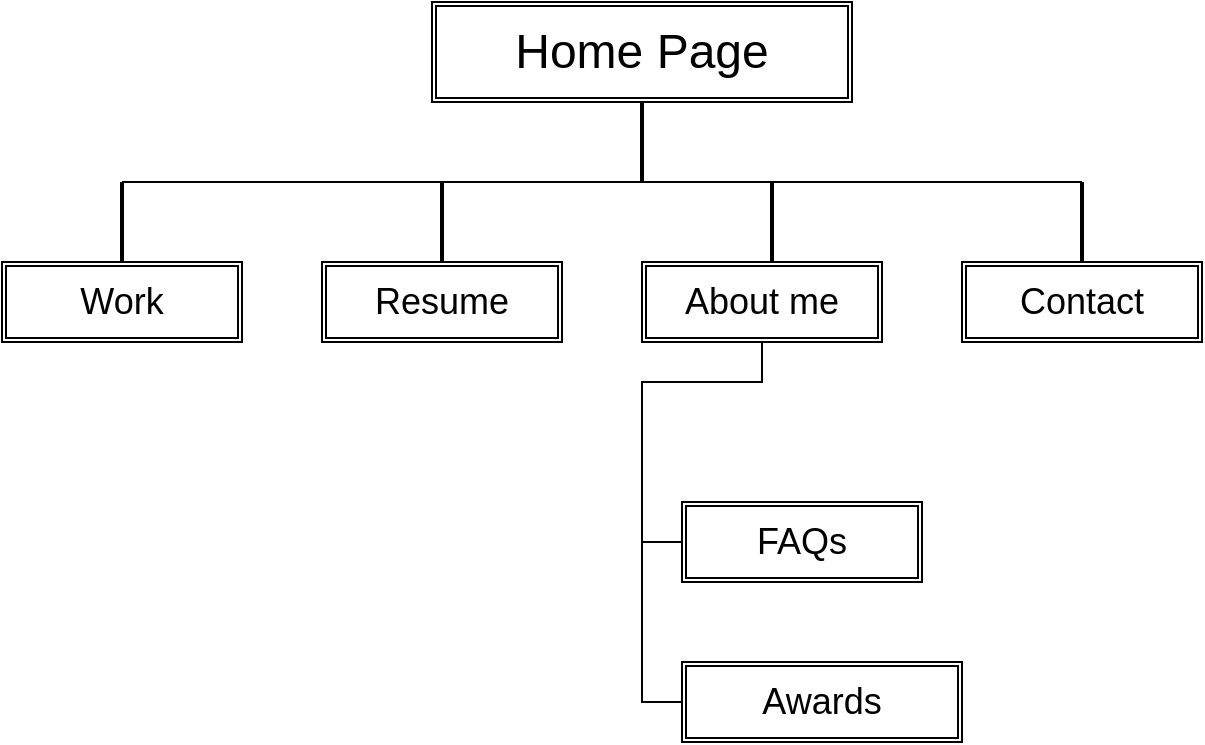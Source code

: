 <mxfile version="14.9.6" type="device" pages="7"><diagram id="D_IRf6nSk25RM9wnHscq" name="Page-7"><mxGraphModel dx="1278" dy="607" grid="1" gridSize="10" guides="1" tooltips="1" connect="1" arrows="1" fold="1" page="1" pageScale="1" pageWidth="850" pageHeight="1100" math="0" shadow="0"><root><mxCell id="k882-asYKaRg7euSJrmU-0"/><mxCell id="k882-asYKaRg7euSJrmU-1" parent="k882-asYKaRg7euSJrmU-0"/><mxCell id="k882-asYKaRg7euSJrmU-2" value="" style="endArrow=none;html=1;rounded=0;fontSize=18;entryX=0;entryY=0.5;entryDx=0;entryDy=0;entryPerimeter=0;" edge="1" parent="k882-asYKaRg7euSJrmU-1" target="k882-asYKaRg7euSJrmU-9"><mxGeometry width="50" height="50" relative="1" as="geometry"><mxPoint x="180" y="340" as="sourcePoint"/><mxPoint x="820" y="340" as="targetPoint"/><Array as="points"><mxPoint x="520" y="340"/></Array></mxGeometry></mxCell><mxCell id="k882-asYKaRg7euSJrmU-3" value="Work" style="shape=ext;double=1;rounded=0;whiteSpace=wrap;html=1;fontSize=18;align=center;" vertex="1" parent="k882-asYKaRg7euSJrmU-1"><mxGeometry x="120" y="380" width="120" height="40" as="geometry"/></mxCell><mxCell id="k882-asYKaRg7euSJrmU-4" value="Resume" style="shape=ext;double=1;rounded=0;whiteSpace=wrap;html=1;fontSize=18;align=center;" vertex="1" parent="k882-asYKaRg7euSJrmU-1"><mxGeometry x="280" y="380" width="120" height="40" as="geometry"/></mxCell><mxCell id="k882-asYKaRg7euSJrmU-5" value="About me" style="shape=ext;double=1;rounded=0;whiteSpace=wrap;html=1;fontSize=18;align=center;" vertex="1" parent="k882-asYKaRg7euSJrmU-1"><mxGeometry x="440" y="380" width="120" height="40" as="geometry"/></mxCell><mxCell id="k882-asYKaRg7euSJrmU-6" value="Contact " style="shape=ext;double=1;rounded=0;whiteSpace=wrap;html=1;fontSize=18;align=center;" vertex="1" parent="k882-asYKaRg7euSJrmU-1"><mxGeometry x="600" y="380" width="120" height="40" as="geometry"/></mxCell><mxCell id="k882-asYKaRg7euSJrmU-7" value="" style="line;strokeWidth=2;direction=south;html=1;fontSize=18;align=center;" vertex="1" parent="k882-asYKaRg7euSJrmU-1"><mxGeometry x="335" y="340" width="10" height="40" as="geometry"/></mxCell><mxCell id="k882-asYKaRg7euSJrmU-8" value="" style="line;strokeWidth=2;direction=south;html=1;fontSize=18;align=center;" vertex="1" parent="k882-asYKaRg7euSJrmU-1"><mxGeometry x="500" y="340" width="10" height="40" as="geometry"/></mxCell><mxCell id="k882-asYKaRg7euSJrmU-9" value="" style="line;strokeWidth=2;direction=south;html=1;fontSize=18;align=center;" vertex="1" parent="k882-asYKaRg7euSJrmU-1"><mxGeometry x="655" y="340" width="10" height="40" as="geometry"/></mxCell><mxCell id="k882-asYKaRg7euSJrmU-10" value="" style="line;strokeWidth=2;direction=south;html=1;fontSize=18;align=center;" vertex="1" parent="k882-asYKaRg7euSJrmU-1"><mxGeometry x="175" y="340" width="10" height="40" as="geometry"/></mxCell><mxCell id="k882-asYKaRg7euSJrmU-11" value="" style="line;strokeWidth=2;direction=south;html=1;fontSize=18;align=center;" vertex="1" parent="k882-asYKaRg7euSJrmU-1"><mxGeometry x="435" y="300" width="10" height="40" as="geometry"/></mxCell><mxCell id="k882-asYKaRg7euSJrmU-12" value="&lt;font style=&quot;font-size: 24px&quot;&gt;Home Page&lt;/font&gt;" style="shape=ext;double=1;rounded=0;whiteSpace=wrap;html=1;fontSize=18;align=center;" vertex="1" parent="k882-asYKaRg7euSJrmU-1"><mxGeometry x="335" y="250" width="210" height="50" as="geometry"/></mxCell><mxCell id="k882-asYKaRg7euSJrmU-13" value="Awards" style="shape=ext;double=1;rounded=0;whiteSpace=wrap;html=1;fontSize=18;align=center;" vertex="1" parent="k882-asYKaRg7euSJrmU-1"><mxGeometry x="460" y="580" width="140" height="40" as="geometry"/></mxCell><mxCell id="k882-asYKaRg7euSJrmU-14" value="" style="endArrow=none;html=1;rounded=0;fontSize=14;entryX=0.5;entryY=1;entryDx=0;entryDy=0;exitX=0;exitY=0.5;exitDx=0;exitDy=0;" edge="1" parent="k882-asYKaRg7euSJrmU-1" source="k882-asYKaRg7euSJrmU-13" target="k882-asYKaRg7euSJrmU-5"><mxGeometry width="50" height="50" relative="1" as="geometry"><mxPoint x="450" y="520" as="sourcePoint"/><mxPoint x="550" y="500" as="targetPoint"/><Array as="points"><mxPoint x="440" y="600"/><mxPoint x="440" y="460"/><mxPoint x="440" y="440"/><mxPoint x="500" y="440"/></Array></mxGeometry></mxCell><mxCell id="k882-asYKaRg7euSJrmU-15" value="FAQs" style="shape=ext;double=1;rounded=0;whiteSpace=wrap;html=1;fontSize=18;align=center;" vertex="1" parent="k882-asYKaRg7euSJrmU-1"><mxGeometry x="460" y="500" width="120" height="40" as="geometry"/></mxCell><mxCell id="k882-asYKaRg7euSJrmU-16" value="" style="endArrow=none;html=1;rounded=0;fontSize=14;" edge="1" parent="k882-asYKaRg7euSJrmU-1"><mxGeometry width="50" height="50" relative="1" as="geometry"><mxPoint x="440" y="520" as="sourcePoint"/><mxPoint x="460" y="520" as="targetPoint"/></mxGeometry></mxCell></root></mxGraphModel></diagram><diagram id="RFg3x_F0LfuCl_gm1eoD" name="Page-1"><mxGraphModel dx="2354" dy="1814" grid="1" gridSize="10" guides="1" tooltips="1" connect="1" arrows="1" fold="1" page="1" pageScale="1" pageWidth="850" pageHeight="1100" math="0" shadow="0"><root><mxCell id="0"/><mxCell id="1" parent="0"/><mxCell id="V1hSJvOIC1w7f5Bh4M0r-1" value="" style="strokeWidth=1;shadow=0;dashed=0;align=center;html=1;shape=mxgraph.mockup.containers.browserWindow;rSize=0;strokeColor=#666666;strokeColor2=#008cff;strokeColor3=#c4c4c4;mainText=,;recursiveResize=0;" vertex="1" parent="1"><mxGeometry x="-70" y="-120" width="980" height="610" as="geometry"/></mxCell><mxCell id="V1hSJvOIC1w7f5Bh4M0r-2" value="Home" style="strokeWidth=1;shadow=0;dashed=0;align=center;html=1;shape=mxgraph.mockup.containers.anchor;fontSize=17;fontColor=#666666;align=left;" vertex="1" parent="V1hSJvOIC1w7f5Bh4M0r-1"><mxGeometry x="60" y="12" width="110" height="26" as="geometry"/></mxCell><mxCell id="V1hSJvOIC1w7f5Bh4M0r-3" value="https://www.destifo.com" style="strokeWidth=1;shadow=0;dashed=0;align=center;html=1;shape=mxgraph.mockup.containers.anchor;rSize=0;fontSize=17;fontColor=#666666;align=left;" vertex="1" parent="V1hSJvOIC1w7f5Bh4M0r-1"><mxGeometry x="130" y="60" width="250" height="26" as="geometry"/></mxCell><mxCell id="V1hSJvOIC1w7f5Bh4M0r-10" value="" style="verticalLabelPosition=bottom;shadow=0;dashed=0;align=center;html=1;verticalAlign=top;strokeWidth=1;shape=mxgraph.mockup.graphics.simpleIcon;strokeColor=#999999;" vertex="1" parent="V1hSJvOIC1w7f5Bh4M0r-1"><mxGeometry x="520" y="230" width="330" height="210" as="geometry"/></mxCell><mxCell id="V1hSJvOIC1w7f5Bh4M0r-12" value="Home" style="shape=rectangle;strokeColor=none;fillColor=none;linkText=;fontSize=17;fontColor=#0000ff;fontStyle=4;html=1;align=center;" vertex="1" parent="V1hSJvOIC1w7f5Bh4M0r-1"><mxGeometry x="450" y="130" width="150" height="30" as="geometry"/></mxCell><mxCell id="V1hSJvOIC1w7f5Bh4M0r-18" value="Contacts" style="shape=rectangle;strokeColor=none;fillColor=none;linkText=;fontSize=17;fontColor=#0000ff;fontStyle=4;html=1;align=center;" vertex="1" parent="V1hSJvOIC1w7f5Bh4M0r-1"><mxGeometry x="-30" y="530" width="150" height="30" as="geometry"/></mxCell><mxCell id="V1hSJvOIC1w7f5Bh4M0r-21" value="About" style="shape=rectangle;strokeColor=none;fillColor=none;linkText=;fontSize=17;fontColor=#0000ff;fontStyle=4;html=1;align=center;" vertex="1" parent="V1hSJvOIC1w7f5Bh4M0r-1"><mxGeometry x="-40" y="570" width="150" height="30" as="geometry"/></mxCell><mxCell id="V1hSJvOIC1w7f5Bh4M0r-22" value="&lt;font style=&quot;font-size: 14px&quot;&gt;Lorem ipsum dolor sit amet, consectetur adipisicing elit, sed do eiusmod tempor incididunt ut labore et dolore m&lt;br&gt;&lt;br&gt;Ut enim ad minim veniam, quis nostrud exercitation ullamco laboris nisi ut aliquip ex ea commodo consequat. Duis aute irure dolor in reprehenderit in voluptate velit esse cillum dolore eu&amp;nbsp;&lt;/font&gt;" style="text;spacingTop=-5;whiteSpace=wrap;html=1;align=left;fontSize=12;fontFamily=Helvetica;fillColor=none;strokeColor=none;" vertex="1" parent="V1hSJvOIC1w7f5Bh4M0r-1"><mxGeometry x="50" y="300" width="360" height="140" as="geometry"/></mxCell><mxCell id="V1hSJvOIC1w7f5Bh4M0r-13" value="Resume" style="shape=rectangle;strokeColor=none;fillColor=none;linkText=;fontSize=17;fontColor=#0000ff;fontStyle=4;html=1;align=center;" vertex="1" parent="V1hSJvOIC1w7f5Bh4M0r-1"><mxGeometry x="530" y="130" width="150" height="30" as="geometry"/></mxCell><mxCell id="V1hSJvOIC1w7f5Bh4M0r-29" value="" style="verticalLabelPosition=bottom;shadow=0;dashed=0;align=center;html=1;verticalAlign=top;strokeWidth=1;shape=mxgraph.mockup.graphics.simpleIcon;strokeColor=#999999;fillColor=#ffffff;" vertex="1" parent="V1hSJvOIC1w7f5Bh4M0r-1"><mxGeometry x="300" y="540" width="50" height="50" as="geometry"/></mxCell><mxCell id="V1hSJvOIC1w7f5Bh4M0r-32" value="" style="verticalLabelPosition=bottom;shadow=0;dashed=0;align=center;html=1;verticalAlign=top;strokeWidth=1;shape=mxgraph.mockup.graphics.simpleIcon;strokeColor=#999999;" vertex="1" parent="V1hSJvOIC1w7f5Bh4M0r-1"><mxGeometry x="590" y="540" width="50" height="50" as="geometry"/></mxCell><mxCell id="V1hSJvOIC1w7f5Bh4M0r-31" value="" style="verticalLabelPosition=bottom;shadow=0;dashed=0;align=center;html=1;verticalAlign=top;strokeWidth=1;shape=mxgraph.mockup.graphics.simpleIcon;strokeColor=#999999;fillColor=#ffffff;" vertex="1" parent="V1hSJvOIC1w7f5Bh4M0r-1"><mxGeometry x="750" y="540" width="50" height="50" as="geometry"/></mxCell><mxCell id="V1hSJvOIC1w7f5Bh4M0r-33" value="&lt;font&gt;&lt;font style=&quot;font-size: 48px&quot;&gt;&amp;nbsp;Greeting here&lt;/font&gt;&lt;br&gt;&lt;br&gt;&lt;/font&gt;" style="text;spacingTop=-5;whiteSpace=wrap;html=1;align=left;fontSize=12;fontFamily=Helvetica;fillColor=none;strokeColor=none;" vertex="1" parent="V1hSJvOIC1w7f5Bh4M0r-1"><mxGeometry x="50" y="220" width="360" height="60" as="geometry"/></mxCell><mxCell id="V1hSJvOIC1w7f5Bh4M0r-9" value="" style="verticalLabelPosition=bottom;shadow=0;dashed=0;align=center;html=1;verticalAlign=top;strokeWidth=1;shape=mxgraph.mockup.markup.line;strokeColor=#999999;" vertex="1" parent="1"><mxGeometry x="-70" y="400" width="980" height="20" as="geometry"/></mxCell><mxCell id="V1hSJvOIC1w7f5Bh4M0r-14" value="Work" style="shape=rectangle;strokeColor=none;fillColor=none;linkText=;fontSize=17;fontColor=#0000ff;fontStyle=4;html=1;align=center;" vertex="1" parent="1"><mxGeometry x="540" y="10" width="150" height="30" as="geometry"/></mxCell><mxCell id="V1hSJvOIC1w7f5Bh4M0r-15" value="Contacts" style="shape=rectangle;strokeColor=none;fillColor=none;linkText=;fontSize=17;fontColor=#0000ff;fontStyle=4;html=1;align=center;" vertex="1" parent="1"><mxGeometry x="620" y="10" width="150" height="30" as="geometry"/></mxCell><mxCell id="V1hSJvOIC1w7f5Bh4M0r-16" value="About" style="shape=rectangle;strokeColor=none;fillColor=none;linkText=;fontSize=17;fontColor=#0000ff;fontStyle=4;html=1;align=center;" vertex="1" parent="1"><mxGeometry x="700" y="10" width="150" height="30" as="geometry"/></mxCell><mxCell id="V1hSJvOIC1w7f5Bh4M0r-17" value="" style="verticalLabelPosition=bottom;shadow=0;dashed=0;align=center;html=1;verticalAlign=top;strokeWidth=1;shape=mxgraph.mockup.graphics.simpleIcon;strokeColor=#999999;" vertex="1" parent="1"><mxGeometry x="-60" y="10" width="50" height="50" as="geometry"/></mxCell><mxCell id="V1hSJvOIC1w7f5Bh4M0r-30" value="" style="verticalLabelPosition=bottom;shadow=0;dashed=0;align=center;html=1;verticalAlign=top;strokeWidth=1;shape=mxgraph.mockup.graphics.simpleIcon;strokeColor=#999999;fillColor=#ffffff;" vertex="1" parent="1"><mxGeometry x="375" y="420" width="50" height="50" as="geometry"/></mxCell><mxCell id="V1hSJvOIC1w7f5Bh4M0r-34" value="" style="verticalLabelPosition=bottom;shadow=0;dashed=0;align=center;html=1;verticalAlign=top;strokeWidth=1;shape=mxgraph.mockup.graphics.simpleIcon;strokeColor=#999999;rotation=40;" vertex="1" parent="1"><mxGeometry x="294.91" y="59.05" width="95" height="80" as="geometry"/></mxCell></root></mxGraphModel></diagram><diagram id="9qVzqtdQyXUJaupGO63q" name="Page-2"><mxGraphModel dx="2354" dy="1814" grid="1" gridSize="10" guides="1" tooltips="1" connect="1" arrows="1" fold="1" page="1" pageScale="1" pageWidth="850" pageHeight="1100" math="0" shadow="0"><root><mxCell id="rmd45tnltS5LaLQWMLiH-0"/><mxCell id="rmd45tnltS5LaLQWMLiH-1" parent="rmd45tnltS5LaLQWMLiH-0"/><mxCell id="KOo3ZTTVpUZK4gH04cjB-0" value="" style="strokeWidth=1;shadow=0;dashed=0;align=center;html=1;shape=mxgraph.mockup.containers.browserWindow;rSize=0;strokeColor=#666666;strokeColor2=#008cff;strokeColor3=#c4c4c4;mainText=,;recursiveResize=0;" vertex="1" parent="rmd45tnltS5LaLQWMLiH-1"><mxGeometry x="-70" y="-120" width="980" height="610" as="geometry"/></mxCell><mxCell id="KOo3ZTTVpUZK4gH04cjB-1" value="About me" style="strokeWidth=1;shadow=0;dashed=0;align=center;html=1;shape=mxgraph.mockup.containers.anchor;fontSize=17;fontColor=#666666;align=left;" vertex="1" parent="KOo3ZTTVpUZK4gH04cjB-0"><mxGeometry x="60" y="12" width="110" height="26" as="geometry"/></mxCell><mxCell id="KOo3ZTTVpUZK4gH04cjB-2" value="https://www.destifo.com/about/About_me.html" style="strokeWidth=1;shadow=0;dashed=0;align=center;html=1;shape=mxgraph.mockup.containers.anchor;rSize=0;fontSize=17;fontColor=#666666;align=left;" vertex="1" parent="KOo3ZTTVpUZK4gH04cjB-0"><mxGeometry x="130" y="60" width="250" height="26" as="geometry"/></mxCell><mxCell id="KOo3ZTTVpUZK4gH04cjB-3" value="" style="verticalLabelPosition=bottom;shadow=0;dashed=0;align=center;html=1;verticalAlign=top;strokeWidth=1;shape=mxgraph.mockup.graphics.simpleIcon;strokeColor=#999999;" vertex="1" parent="KOo3ZTTVpUZK4gH04cjB-0"><mxGeometry x="570" y="190" width="340" height="240" as="geometry"/></mxCell><mxCell id="KOo3ZTTVpUZK4gH04cjB-4" value="Home" style="shape=rectangle;strokeColor=none;fillColor=none;linkText=;fontSize=17;fontColor=#0000ff;fontStyle=4;html=1;align=center;" vertex="1" parent="KOo3ZTTVpUZK4gH04cjB-0"><mxGeometry x="450" y="130" width="150" height="30" as="geometry"/></mxCell><mxCell id="KOo3ZTTVpUZK4gH04cjB-5" value="Contacts" style="shape=rectangle;strokeColor=none;fillColor=none;linkText=;fontSize=17;fontColor=#0000ff;fontStyle=4;html=1;align=center;" vertex="1" parent="KOo3ZTTVpUZK4gH04cjB-0"><mxGeometry x="-30" y="530" width="150" height="30" as="geometry"/></mxCell><mxCell id="KOo3ZTTVpUZK4gH04cjB-6" value="About" style="shape=rectangle;strokeColor=none;fillColor=none;linkText=;fontSize=17;fontColor=#0000ff;fontStyle=4;html=1;align=center;" vertex="1" parent="KOo3ZTTVpUZK4gH04cjB-0"><mxGeometry x="-40" y="570" width="150" height="30" as="geometry"/></mxCell><mxCell id="KOo3ZTTVpUZK4gH04cjB-7" value="&lt;font style=&quot;font-size: 14px&quot;&gt;Lorem ipsum dolor sit amet, consectetur adipisicing elit, sed do eiusmod tempor incididunt ut labore et dolore m&lt;br&gt;&lt;br&gt;Ut enim ad minim veniam, quis nostrud exercitation ullamco laboris nisi ut aliquip ex ea commodo consequat. Duis aute irure dolor in reprehenderit in voluptate velit esse cillum dolore eu&amp;nbsp;&lt;/font&gt;" style="text;spacingTop=-5;whiteSpace=wrap;html=1;align=left;fontSize=12;fontFamily=Helvetica;fillColor=none;strokeColor=none;" vertex="1" parent="KOo3ZTTVpUZK4gH04cjB-0"><mxGeometry x="90" y="360" width="490" height="100" as="geometry"/></mxCell><mxCell id="KOo3ZTTVpUZK4gH04cjB-8" value="Resume" style="shape=rectangle;strokeColor=none;fillColor=none;linkText=;fontSize=17;fontColor=#0000ff;fontStyle=4;html=1;align=center;" vertex="1" parent="KOo3ZTTVpUZK4gH04cjB-0"><mxGeometry x="530" y="130" width="150" height="30" as="geometry"/></mxCell><mxCell id="KOo3ZTTVpUZK4gH04cjB-9" value="" style="verticalLabelPosition=bottom;shadow=0;dashed=0;align=center;html=1;verticalAlign=top;strokeWidth=1;shape=mxgraph.mockup.graphics.simpleIcon;strokeColor=#999999;fillColor=#ffffff;" vertex="1" parent="KOo3ZTTVpUZK4gH04cjB-0"><mxGeometry x="300" y="540" width="50" height="50" as="geometry"/></mxCell><mxCell id="KOo3ZTTVpUZK4gH04cjB-10" value="" style="verticalLabelPosition=bottom;shadow=0;dashed=0;align=center;html=1;verticalAlign=top;strokeWidth=1;shape=mxgraph.mockup.graphics.simpleIcon;strokeColor=#999999;" vertex="1" parent="KOo3ZTTVpUZK4gH04cjB-0"><mxGeometry x="590" y="540" width="50" height="50" as="geometry"/></mxCell><mxCell id="KOo3ZTTVpUZK4gH04cjB-11" value="" style="verticalLabelPosition=bottom;shadow=0;dashed=0;align=center;html=1;verticalAlign=top;strokeWidth=1;shape=mxgraph.mockup.graphics.simpleIcon;strokeColor=#999999;fillColor=#ffffff;" vertex="1" parent="KOo3ZTTVpUZK4gH04cjB-0"><mxGeometry x="750" y="540" width="50" height="50" as="geometry"/></mxCell><mxCell id="KOo3ZTTVpUZK4gH04cjB-20" value="" style="verticalLabelPosition=bottom;shadow=0;dashed=0;align=center;html=1;verticalAlign=top;strokeWidth=1;shape=mxgraph.mockup.graphics.simpleIcon;strokeColor=#999999;" vertex="1" parent="KOo3ZTTVpUZK4gH04cjB-0"><mxGeometry x="90" y="170" width="300" height="170" as="geometry"/></mxCell><mxCell id="KOo3ZTTVpUZK4gH04cjB-21" value="&lt;font style=&quot;font-size: 14px&quot;&gt;Lorem ipsum dolor sit amet, consectetur adipisicing elit, sed do eiusmod tempor incididunt ut labore et dolore m&lt;br&gt;Ut enim ad minim veniam, quis nostrud exercitation ullamco laboris nisi ut aliquip ex ea commodo consequat. Duis aute irure dolor in reprehenderit in voluptate velit esse cillum dolore eu&amp;nbsp;&lt;/font&gt;" style="text;spacingTop=-5;whiteSpace=wrap;html=1;align=left;fontSize=12;fontFamily=Helvetica;fillColor=none;strokeColor=none;" vertex="1" parent="KOo3ZTTVpUZK4gH04cjB-0"><mxGeometry x="90" y="470" width="870" height="100" as="geometry"/></mxCell><mxCell id="qvlxAy_Frr6TwzopV5nD-0" value="" style="verticalLabelPosition=bottom;shadow=0;dashed=0;align=center;html=1;verticalAlign=top;strokeWidth=1;shape=mxgraph.mockup.graphics.simpleIcon;strokeColor=#999999;" vertex="1" parent="KOo3ZTTVpUZK4gH04cjB-0"><mxGeometry x="10" y="120" width="50" height="50" as="geometry"/></mxCell><mxCell id="ajaTbZg1SmvIvaGNyhQV-0" value="Visit" style="strokeWidth=1;shadow=0;dashed=0;align=center;html=1;shape=mxgraph.mockup.buttons.button;strokeColor=#666666;fontColor=#ffffff;mainText=;buttonStyle=round;fontSize=17;fontStyle=1;fillColor=#008cff;whiteSpace=wrap;" vertex="1" parent="KOo3ZTTVpUZK4gH04cjB-0"><mxGeometry x="610" y="360" width="80" height="20" as="geometry"/></mxCell><mxCell id="YcxRwOfCWmulbHz4faIa-0" value="&lt;span style=&quot;font-size: 14px&quot;&gt;Lorem ipsum dolor sit amet, consectetur adipisicing elit, sed&amp;nbsp;&lt;/span&gt;" style="text;spacingTop=-5;whiteSpace=wrap;html=1;align=left;fontSize=12;fontFamily=Helvetica;fillColor=none;strokeColor=none;" vertex="1" parent="KOo3ZTTVpUZK4gH04cjB-0"><mxGeometry x="590" y="310" width="180" height="40" as="geometry"/></mxCell><mxCell id="KOo3ZTTVpUZK4gH04cjB-13" value="" style="verticalLabelPosition=bottom;shadow=0;dashed=0;align=center;html=1;verticalAlign=top;strokeWidth=1;shape=mxgraph.mockup.markup.line;strokeColor=#999999;" vertex="1" parent="rmd45tnltS5LaLQWMLiH-1"><mxGeometry x="-70" y="400" width="980" height="20" as="geometry"/></mxCell><mxCell id="KOo3ZTTVpUZK4gH04cjB-14" value="Work" style="shape=rectangle;strokeColor=none;fillColor=none;linkText=;fontSize=17;fontColor=#0000ff;fontStyle=4;html=1;align=center;" vertex="1" parent="rmd45tnltS5LaLQWMLiH-1"><mxGeometry x="540" y="10" width="150" height="30" as="geometry"/></mxCell><mxCell id="KOo3ZTTVpUZK4gH04cjB-15" value="Contacts" style="shape=rectangle;strokeColor=none;fillColor=none;linkText=;fontSize=17;fontColor=#0000ff;fontStyle=4;html=1;align=center;" vertex="1" parent="rmd45tnltS5LaLQWMLiH-1"><mxGeometry x="620" y="10" width="150" height="30" as="geometry"/></mxCell><mxCell id="KOo3ZTTVpUZK4gH04cjB-16" value="About" style="shape=rectangle;strokeColor=none;fillColor=none;linkText=;fontSize=17;fontColor=#0000ff;fontStyle=4;html=1;align=center;" vertex="1" parent="rmd45tnltS5LaLQWMLiH-1"><mxGeometry x="700" y="10" width="150" height="30" as="geometry"/></mxCell><mxCell id="KOo3ZTTVpUZK4gH04cjB-18" value="" style="verticalLabelPosition=bottom;shadow=0;dashed=0;align=center;html=1;verticalAlign=top;strokeWidth=1;shape=mxgraph.mockup.graphics.simpleIcon;strokeColor=#999999;fillColor=#ffffff;" vertex="1" parent="rmd45tnltS5LaLQWMLiH-1"><mxGeometry x="375" y="420" width="50" height="50" as="geometry"/></mxCell><mxCell id="KOo3ZTTVpUZK4gH04cjB-22" value="" style="verticalLabelPosition=bottom;shadow=0;dashed=0;align=center;html=1;verticalAlign=top;strokeWidth=1;shape=mxgraph.mockup.navigation.pageControl;fillColor=#999999;strokeColor=#ddeeff;" vertex="1" parent="rmd45tnltS5LaLQWMLiH-1"><mxGeometry x="620" y="270" width="100" height="30" as="geometry"/></mxCell></root></mxGraphModel></diagram><diagram id="AJGIEYdtR_E6GYjoXTzR" name="Page-3"><mxGraphModel dx="2128" dy="1707" grid="1" gridSize="10" guides="1" tooltips="1" connect="1" arrows="1" fold="1" page="1" pageScale="1" pageWidth="850" pageHeight="1100" math="0" shadow="0"><root><mxCell id="YOn2uqJmEXRXF8Po3LDZ-0"/><mxCell id="YOn2uqJmEXRXF8Po3LDZ-1" parent="YOn2uqJmEXRXF8Po3LDZ-0"/><mxCell id="zxcrH0XyF0qt2lwehP7J-0" value="" style="strokeWidth=1;shadow=0;dashed=0;align=center;html=1;shape=mxgraph.mockup.containers.browserWindow;rSize=0;strokeColor=#666666;strokeColor2=#008cff;strokeColor3=#c4c4c4;mainText=,;recursiveResize=0;" vertex="1" parent="YOn2uqJmEXRXF8Po3LDZ-1"><mxGeometry x="-70" y="-120" width="980" height="610" as="geometry"/></mxCell><mxCell id="zxcrH0XyF0qt2lwehP7J-1" value="Awards" style="strokeWidth=1;shadow=0;dashed=0;align=center;html=1;shape=mxgraph.mockup.containers.anchor;fontSize=17;fontColor=#666666;align=left;" vertex="1" parent="zxcrH0XyF0qt2lwehP7J-0"><mxGeometry x="60" y="12" width="110" height="26" as="geometry"/></mxCell><mxCell id="zxcrH0XyF0qt2lwehP7J-2" value="https://www.destifo.com/Awards.html" style="strokeWidth=1;shadow=0;dashed=0;align=center;html=1;shape=mxgraph.mockup.containers.anchor;rSize=0;fontSize=17;fontColor=#666666;align=left;" vertex="1" parent="zxcrH0XyF0qt2lwehP7J-0"><mxGeometry x="130" y="60" width="250" height="26" as="geometry"/></mxCell><mxCell id="zxcrH0XyF0qt2lwehP7J-4" value="Home" style="shape=rectangle;strokeColor=none;fillColor=none;linkText=;fontSize=17;fontColor=#0000ff;fontStyle=4;html=1;align=center;" vertex="1" parent="zxcrH0XyF0qt2lwehP7J-0"><mxGeometry x="450" y="130" width="150" height="30" as="geometry"/></mxCell><mxCell id="zxcrH0XyF0qt2lwehP7J-5" value="Contacts" style="shape=rectangle;strokeColor=none;fillColor=none;linkText=;fontSize=17;fontColor=#0000ff;fontStyle=4;html=1;align=center;" vertex="1" parent="zxcrH0XyF0qt2lwehP7J-0"><mxGeometry x="-30" y="530" width="150" height="30" as="geometry"/></mxCell><mxCell id="zxcrH0XyF0qt2lwehP7J-6" value="About" style="shape=rectangle;strokeColor=none;fillColor=none;linkText=;fontSize=17;fontColor=#0000ff;fontStyle=4;html=1;align=center;" vertex="1" parent="zxcrH0XyF0qt2lwehP7J-0"><mxGeometry x="-40" y="570" width="150" height="30" as="geometry"/></mxCell><mxCell id="zxcrH0XyF0qt2lwehP7J-8" value="Resume" style="shape=rectangle;strokeColor=none;fillColor=none;linkText=;fontSize=17;fontColor=#0000ff;fontStyle=4;html=1;align=center;" vertex="1" parent="zxcrH0XyF0qt2lwehP7J-0"><mxGeometry x="530" y="130" width="150" height="30" as="geometry"/></mxCell><mxCell id="zxcrH0XyF0qt2lwehP7J-9" value="" style="verticalLabelPosition=bottom;shadow=0;dashed=0;align=center;html=1;verticalAlign=top;strokeWidth=1;shape=mxgraph.mockup.graphics.simpleIcon;strokeColor=#999999;fillColor=#ffffff;" vertex="1" parent="zxcrH0XyF0qt2lwehP7J-0"><mxGeometry x="300" y="540" width="50" height="50" as="geometry"/></mxCell><mxCell id="zxcrH0XyF0qt2lwehP7J-10" value="" style="verticalLabelPosition=bottom;shadow=0;dashed=0;align=center;html=1;verticalAlign=top;strokeWidth=1;shape=mxgraph.mockup.graphics.simpleIcon;strokeColor=#999999;" vertex="1" parent="zxcrH0XyF0qt2lwehP7J-0"><mxGeometry x="590" y="540" width="50" height="50" as="geometry"/></mxCell><mxCell id="zxcrH0XyF0qt2lwehP7J-11" value="" style="verticalLabelPosition=bottom;shadow=0;dashed=0;align=center;html=1;verticalAlign=top;strokeWidth=1;shape=mxgraph.mockup.graphics.simpleIcon;strokeColor=#999999;fillColor=#ffffff;" vertex="1" parent="zxcrH0XyF0qt2lwehP7J-0"><mxGeometry x="750" y="540" width="50" height="50" as="geometry"/></mxCell><mxCell id="zxcrH0XyF0qt2lwehP7J-12" value="" style="verticalLabelPosition=bottom;shadow=0;dashed=0;align=center;html=1;verticalAlign=top;strokeWidth=1;shape=mxgraph.mockup.graphics.simpleIcon;strokeColor=#999999;" vertex="1" parent="zxcrH0XyF0qt2lwehP7J-0"><mxGeometry x="90" y="170" width="180" height="120" as="geometry"/></mxCell><mxCell id="zxcrH0XyF0qt2lwehP7J-13" value="&lt;font style=&quot;font-size: 14px&quot;&gt;Lorem ipsum dolor sit amet, consectetur adipisicing elit, sed do eiusmod tempor incididunt ut labore et dolore m&lt;br&gt;Ut enim ad minim veniam, quis nostrud exercitation ullamco laboris nisi ut aliquip ex ea commodo consequat. Duis aute irure dolor in reprehenderit in voluptate velit esse cillum dolore eu&amp;nbsp;&lt;/font&gt;" style="text;spacingTop=-5;whiteSpace=wrap;html=1;align=left;fontSize=12;fontFamily=Helvetica;fillColor=none;strokeColor=none;" vertex="1" parent="zxcrH0XyF0qt2lwehP7J-0"><mxGeometry x="90" y="470" width="870" height="50" as="geometry"/></mxCell><mxCell id="zxcrH0XyF0qt2lwehP7J-14" value="" style="verticalLabelPosition=bottom;shadow=0;dashed=0;align=center;html=1;verticalAlign=top;strokeWidth=1;shape=mxgraph.mockup.graphics.simpleIcon;strokeColor=#999999;" vertex="1" parent="zxcrH0XyF0qt2lwehP7J-0"><mxGeometry x="10" y="120" width="50" height="50" as="geometry"/></mxCell><mxCell id="zxcrH0XyF0qt2lwehP7J-21" value="" style="verticalLabelPosition=bottom;shadow=0;dashed=0;align=center;html=1;verticalAlign=top;strokeWidth=1;shape=mxgraph.mockup.graphics.simpleIcon;strokeColor=#999999;" vertex="1" parent="zxcrH0XyF0qt2lwehP7J-0"><mxGeometry x="610" y="310" width="180" height="120" as="geometry"/></mxCell><mxCell id="zxcrH0XyF0qt2lwehP7J-22" value="&lt;font style=&quot;font-size: 14px&quot;&gt;Lorem ipsum dolor sit amet, consectetur adipisicing elit, sed do eiusmod tempor incididunt ut labore et dolore m&lt;br&gt;&lt;br&gt;Ut enim ad minim veniam, quis nostrud exercitation ullamco laboris nisi ut aliquip ex ea commodo consequat. Duis aute irure dolor in reprehenderit in voluptate velit esse cillum dolore eu&amp;nbsp;&lt;/font&gt;" style="text;spacingTop=-5;whiteSpace=wrap;html=1;align=left;fontSize=12;fontFamily=Helvetica;fillColor=none;strokeColor=none;" vertex="1" parent="zxcrH0XyF0qt2lwehP7J-0"><mxGeometry x="90" y="310" width="490" height="100" as="geometry"/></mxCell><mxCell id="U7TbUsk9XXfeK_9BRD0o-0" value="-Line 1&#10;-Line 2&#10;-Line 3&#10;-Line 4" style="strokeWidth=1;shadow=0;dashed=0;align=center;html=1;shape=mxgraph.mockup.text.bulletedList;textColor=#666666;mainText=,,,,;textSize=17;bulletStyle=none;strokeColor=none;fillColor=none;align=left;verticalAlign=top;fontSize=17;fontColor=#666666;" vertex="1" parent="zxcrH0XyF0qt2lwehP7J-0"><mxGeometry x="340" y="175" width="180" height="135" as="geometry"/></mxCell><mxCell id="zxcrH0XyF0qt2lwehP7J-15" value="" style="verticalLabelPosition=bottom;shadow=0;dashed=0;align=center;html=1;verticalAlign=top;strokeWidth=1;shape=mxgraph.mockup.markup.line;strokeColor=#999999;" vertex="1" parent="YOn2uqJmEXRXF8Po3LDZ-1"><mxGeometry x="-70" y="400" width="980" height="20" as="geometry"/></mxCell><mxCell id="zxcrH0XyF0qt2lwehP7J-16" value="Work" style="shape=rectangle;strokeColor=none;fillColor=none;linkText=;fontSize=17;fontColor=#0000ff;fontStyle=4;html=1;align=center;" vertex="1" parent="YOn2uqJmEXRXF8Po3LDZ-1"><mxGeometry x="540" y="10" width="150" height="30" as="geometry"/></mxCell><mxCell id="zxcrH0XyF0qt2lwehP7J-17" value="Contacts" style="shape=rectangle;strokeColor=none;fillColor=none;linkText=;fontSize=17;fontColor=#0000ff;fontStyle=4;html=1;align=center;" vertex="1" parent="YOn2uqJmEXRXF8Po3LDZ-1"><mxGeometry x="620" y="10" width="150" height="30" as="geometry"/></mxCell><mxCell id="zxcrH0XyF0qt2lwehP7J-18" value="About" style="shape=rectangle;strokeColor=none;fillColor=none;linkText=;fontSize=17;fontColor=#0000ff;fontStyle=4;html=1;align=center;" vertex="1" parent="YOn2uqJmEXRXF8Po3LDZ-1"><mxGeometry x="700" y="10" width="150" height="30" as="geometry"/></mxCell><mxCell id="zxcrH0XyF0qt2lwehP7J-19" value="" style="verticalLabelPosition=bottom;shadow=0;dashed=0;align=center;html=1;verticalAlign=top;strokeWidth=1;shape=mxgraph.mockup.graphics.simpleIcon;strokeColor=#999999;fillColor=#ffffff;" vertex="1" parent="YOn2uqJmEXRXF8Po3LDZ-1"><mxGeometry x="375" y="420" width="50" height="50" as="geometry"/></mxCell></root></mxGraphModel></diagram><diagram id="2CdVv2DW8uJaDV8N6RZT" name="Page-4"><mxGraphModel dx="2354" dy="1814" grid="1" gridSize="10" guides="1" tooltips="1" connect="1" arrows="1" fold="1" page="1" pageScale="1" pageWidth="850" pageHeight="1100" math="0" shadow="0"><root><mxCell id="luede32jQgGhPjNUHM0l-0"/><mxCell id="luede32jQgGhPjNUHM0l-1" parent="luede32jQgGhPjNUHM0l-0"/><mxCell id="luede32jQgGhPjNUHM0l-2" value="" style="strokeWidth=1;shadow=0;dashed=0;align=center;html=1;shape=mxgraph.mockup.containers.browserWindow;rSize=0;strokeColor=#666666;strokeColor2=#008cff;strokeColor3=#c4c4c4;mainText=,;recursiveResize=0;" vertex="1" parent="luede32jQgGhPjNUHM0l-1"><mxGeometry x="-70" y="-120" width="980" height="610" as="geometry"/></mxCell><mxCell id="luede32jQgGhPjNUHM0l-3" value="FAQs" style="strokeWidth=1;shadow=0;dashed=0;align=center;html=1;shape=mxgraph.mockup.containers.anchor;fontSize=17;fontColor=#666666;align=left;" vertex="1" parent="luede32jQgGhPjNUHM0l-2"><mxGeometry x="60" y="12" width="110" height="26" as="geometry"/></mxCell><mxCell id="luede32jQgGhPjNUHM0l-4" value="https://www.destifo.com/about/FAQs.html" style="strokeWidth=1;shadow=0;dashed=0;align=center;html=1;shape=mxgraph.mockup.containers.anchor;rSize=0;fontSize=17;fontColor=#666666;align=left;" vertex="1" parent="luede32jQgGhPjNUHM0l-2"><mxGeometry x="130" y="60" width="250" height="26" as="geometry"/></mxCell><mxCell id="luede32jQgGhPjNUHM0l-5" value="Home" style="shape=rectangle;strokeColor=none;fillColor=none;linkText=;fontSize=17;fontColor=#0000ff;fontStyle=4;html=1;align=center;" vertex="1" parent="luede32jQgGhPjNUHM0l-2"><mxGeometry x="450" y="130" width="150" height="30" as="geometry"/></mxCell><mxCell id="luede32jQgGhPjNUHM0l-6" value="Contacts" style="shape=rectangle;strokeColor=none;fillColor=none;linkText=;fontSize=17;fontColor=#0000ff;fontStyle=4;html=1;align=center;" vertex="1" parent="luede32jQgGhPjNUHM0l-2"><mxGeometry x="-30" y="530" width="150" height="30" as="geometry"/></mxCell><mxCell id="luede32jQgGhPjNUHM0l-7" value="About" style="shape=rectangle;strokeColor=none;fillColor=none;linkText=;fontSize=17;fontColor=#0000ff;fontStyle=4;html=1;align=center;" vertex="1" parent="luede32jQgGhPjNUHM0l-2"><mxGeometry x="-40" y="570" width="150" height="30" as="geometry"/></mxCell><mxCell id="luede32jQgGhPjNUHM0l-9" value="Resume" style="shape=rectangle;strokeColor=none;fillColor=none;linkText=;fontSize=17;fontColor=#0000ff;fontStyle=4;html=1;align=center;" vertex="1" parent="luede32jQgGhPjNUHM0l-2"><mxGeometry x="530" y="130" width="150" height="30" as="geometry"/></mxCell><mxCell id="luede32jQgGhPjNUHM0l-10" value="" style="verticalLabelPosition=bottom;shadow=0;dashed=0;align=center;html=1;verticalAlign=top;strokeWidth=1;shape=mxgraph.mockup.graphics.simpleIcon;strokeColor=#999999;fillColor=#ffffff;" vertex="1" parent="luede32jQgGhPjNUHM0l-2"><mxGeometry x="300" y="540" width="50" height="50" as="geometry"/></mxCell><mxCell id="luede32jQgGhPjNUHM0l-11" value="" style="verticalLabelPosition=bottom;shadow=0;dashed=0;align=center;html=1;verticalAlign=top;strokeWidth=1;shape=mxgraph.mockup.graphics.simpleIcon;strokeColor=#999999;" vertex="1" parent="luede32jQgGhPjNUHM0l-2"><mxGeometry x="590" y="540" width="50" height="50" as="geometry"/></mxCell><mxCell id="luede32jQgGhPjNUHM0l-12" value="" style="verticalLabelPosition=bottom;shadow=0;dashed=0;align=center;html=1;verticalAlign=top;strokeWidth=1;shape=mxgraph.mockup.graphics.simpleIcon;strokeColor=#999999;fillColor=#ffffff;" vertex="1" parent="luede32jQgGhPjNUHM0l-2"><mxGeometry x="750" y="540" width="50" height="50" as="geometry"/></mxCell><mxCell id="luede32jQgGhPjNUHM0l-15" value="" style="verticalLabelPosition=bottom;shadow=0;dashed=0;align=center;html=1;verticalAlign=top;strokeWidth=1;shape=mxgraph.mockup.graphics.simpleIcon;strokeColor=#999999;" vertex="1" parent="luede32jQgGhPjNUHM0l-2"><mxGeometry x="10" y="120" width="50" height="50" as="geometry"/></mxCell><mxCell id="luede32jQgGhPjNUHM0l-16" value="" style="verticalLabelPosition=bottom;shadow=0;dashed=0;align=center;html=1;verticalAlign=top;strokeWidth=1;shape=mxgraph.mockup.graphics.simpleIcon;strokeColor=#999999;" vertex="1" parent="luede32jQgGhPjNUHM0l-2"><mxGeometry x="580" y="180" width="310" height="280" as="geometry"/></mxCell><mxCell id="luede32jQgGhPjNUHM0l-23" value="" style="strokeWidth=1;shadow=0;dashed=0;align=center;html=1;shape=mxgraph.mockup.forms.rrect;rSize=0;strokeColor=#999999;fillColor=#ffffff;" vertex="1" parent="luede32jQgGhPjNUHM0l-2"><mxGeometry x="160" y="170" width="290" height="150" as="geometry"/></mxCell><mxCell id="luede32jQgGhPjNUHM0l-24" value="comments" style="strokeWidth=1;shadow=0;dashed=0;align=center;html=1;shape=mxgraph.mockup.forms.rrect;rSize=0;strokeColor=#999999;fontColor=#008cff;fontSize=17;fillColor=#ffffff;resizeWidth=1;" vertex="1" parent="luede32jQgGhPjNUHM0l-23"><mxGeometry width="290" height="30" relative="1" as="geometry"/></mxCell><mxCell id="luede32jQgGhPjNUHM0l-25" value="&lt;span style=&quot;color: rgb(0 , 0 , 0) ; font-size: 14px&quot;&gt;Lorem ipsum dolor sit amet&lt;br&gt;, consectetur adipisicing elit, &lt;br&gt;sed do eiusmod tempor incidi&lt;br&gt;dunt ut labore et dolore m&lt;/span&gt;&lt;br style=&quot;color: rgb(0 , 0 , 0) ; font-size: 14px&quot;&gt;&lt;br style=&quot;color: rgb(0 , 0 , 0) ; font-size: 14px&quot;&gt;" style="strokeWidth=1;shadow=0;dashed=0;align=center;html=1;shape=mxgraph.mockup.forms.anchor;fontSize=17;fontColor=#666666;align=left;spacingLeft=5;resizeWidth=1;" vertex="1" parent="luede32jQgGhPjNUHM0l-23"><mxGeometry width="290" height="100" relative="1" as="geometry"><mxPoint x="50" y="50" as="offset"/></mxGeometry></mxCell><mxCell id="luede32jQgGhPjNUHM0l-26" value="" style="strokeWidth=1;shadow=0;dashed=0;align=center;html=1;shape=mxgraph.mockup.forms.anchor;fontSize=17;fontColor=#666666;align=left;spacingLeft=5;resizeWidth=1;" vertex="1" parent="luede32jQgGhPjNUHM0l-23"><mxGeometry width="290" height="20" relative="1" as="geometry"><mxPoint y="50" as="offset"/></mxGeometry></mxCell><mxCell id="znIDxy671iqJsD5jIc4V-0" value="" style="strokeWidth=1;shadow=0;dashed=0;align=center;html=1;shape=mxgraph.mockup.forms.rrect;rSize=0;strokeColor=#999999;fillColor=#ffffff;" vertex="1" parent="luede32jQgGhPjNUHM0l-2"><mxGeometry x="160" y="350" width="290" height="170" as="geometry"/></mxCell><mxCell id="znIDxy671iqJsD5jIc4V-1" value="comments" style="strokeWidth=1;shadow=0;dashed=0;align=center;html=1;shape=mxgraph.mockup.forms.rrect;rSize=0;strokeColor=#999999;fontColor=#008cff;fontSize=17;fillColor=#ffffff;resizeWidth=1;" vertex="1" parent="znIDxy671iqJsD5jIc4V-0"><mxGeometry width="290" height="30" relative="1" as="geometry"/></mxCell><mxCell id="znIDxy671iqJsD5jIc4V-2" value="&lt;span style=&quot;color: rgb(0 , 0 , 0) ; font-size: 14px&quot;&gt;Lorem ipsum dolor sit amet&lt;br&gt;, consectetur adipisicing elit, &lt;br&gt;sed do eiusmod tempor incidi&lt;br&gt;dunt ut labore et dolore m&lt;/span&gt;&lt;br style=&quot;color: rgb(0 , 0 , 0) ; font-size: 14px&quot;&gt;&lt;br style=&quot;color: rgb(0 , 0 , 0) ; font-size: 14px&quot;&gt;" style="strokeWidth=1;shadow=0;dashed=0;align=center;html=1;shape=mxgraph.mockup.forms.anchor;fontSize=17;fontColor=#666666;align=left;spacingLeft=5;resizeWidth=1;" vertex="1" parent="znIDxy671iqJsD5jIc4V-0"><mxGeometry width="290" height="100" relative="1" as="geometry"><mxPoint x="60" y="50" as="offset"/></mxGeometry></mxCell><mxCell id="znIDxy671iqJsD5jIc4V-3" value="" style="strokeWidth=1;shadow=0;dashed=0;align=center;html=1;shape=mxgraph.mockup.forms.anchor;fontSize=17;fontColor=#666666;align=left;spacingLeft=5;resizeWidth=1;" vertex="1" parent="znIDxy671iqJsD5jIc4V-0"><mxGeometry width="290" height="20" relative="1" as="geometry"><mxPoint y="50" as="offset"/></mxGeometry></mxCell><mxCell id="luede32jQgGhPjNUHM0l-19" value="Work" style="shape=rectangle;strokeColor=none;fillColor=none;linkText=;fontSize=17;fontColor=#0000ff;fontStyle=4;html=1;align=center;" vertex="1" parent="luede32jQgGhPjNUHM0l-1"><mxGeometry x="540" y="10" width="150" height="30" as="geometry"/></mxCell><mxCell id="luede32jQgGhPjNUHM0l-18" value="" style="verticalLabelPosition=bottom;shadow=0;dashed=0;align=center;html=1;verticalAlign=top;strokeWidth=1;shape=mxgraph.mockup.markup.line;strokeColor=#999999;" vertex="1" parent="luede32jQgGhPjNUHM0l-1"><mxGeometry x="-70" y="400" width="980" height="20" as="geometry"/></mxCell><mxCell id="luede32jQgGhPjNUHM0l-20" value="Contacts" style="shape=rectangle;strokeColor=none;fillColor=none;linkText=;fontSize=17;fontColor=#0000ff;fontStyle=4;html=1;align=center;" vertex="1" parent="luede32jQgGhPjNUHM0l-1"><mxGeometry x="620" y="10" width="150" height="30" as="geometry"/></mxCell><mxCell id="luede32jQgGhPjNUHM0l-21" value="About" style="shape=rectangle;strokeColor=none;fillColor=none;linkText=;fontSize=17;fontColor=#0000ff;fontStyle=4;html=1;align=center;" vertex="1" parent="luede32jQgGhPjNUHM0l-1"><mxGeometry x="700" y="10" width="150" height="30" as="geometry"/></mxCell><mxCell id="luede32jQgGhPjNUHM0l-22" value="" style="verticalLabelPosition=bottom;shadow=0;dashed=0;align=center;html=1;verticalAlign=top;strokeWidth=1;shape=mxgraph.mockup.graphics.simpleIcon;strokeColor=#999999;fillColor=#ffffff;" vertex="1" parent="luede32jQgGhPjNUHM0l-1"><mxGeometry x="375" y="420" width="50" height="50" as="geometry"/></mxCell><mxCell id="znIDxy671iqJsD5jIc4V-4" value="" style="verticalLabelPosition=bottom;shadow=0;dashed=0;align=center;html=1;verticalAlign=top;strokeWidth=1;shape=mxgraph.mockup.forms.horSlider;strokeColor=#999999;sliderStyle=basic;sliderPos=20;handleStyle=circle;fillColor2=#ddeeff;direction=north;" vertex="1" parent="luede32jQgGhPjNUHM0l-1"><mxGeometry x="430" y="140" width="30" height="150" as="geometry"/></mxCell></root></mxGraphModel></diagram><diagram id="a_Gi-LZK6-tSNf2dt5fg" name="Page-5"><mxGraphModel dx="2354" dy="1814" grid="1" gridSize="10" guides="1" tooltips="1" connect="1" arrows="1" fold="1" page="1" pageScale="1" pageWidth="850" pageHeight="1100" math="0" shadow="0"><root><mxCell id="iRSL-IdTmZcAuEWH3fAY-0"/><mxCell id="iRSL-IdTmZcAuEWH3fAY-1" parent="iRSL-IdTmZcAuEWH3fAY-0"/><mxCell id="G-f1eW4HIl7dHrrVcN28-0" value="" style="strokeWidth=1;shadow=0;dashed=0;align=center;html=1;shape=mxgraph.mockup.containers.browserWindow;rSize=0;strokeColor=#666666;strokeColor2=#008cff;strokeColor3=#c4c4c4;mainText=,;recursiveResize=0;" vertex="1" parent="iRSL-IdTmZcAuEWH3fAY-1"><mxGeometry x="-70" y="-120" width="980" height="660" as="geometry"/></mxCell><mxCell id="G-f1eW4HIl7dHrrVcN28-1" value="Works" style="strokeWidth=1;shadow=0;dashed=0;align=center;html=1;shape=mxgraph.mockup.containers.anchor;fontSize=17;fontColor=#666666;align=left;" vertex="1" parent="G-f1eW4HIl7dHrrVcN28-0"><mxGeometry x="60" y="12" width="110" height="26" as="geometry"/></mxCell><mxCell id="G-f1eW4HIl7dHrrVcN28-2" value="https://www.destifo.com/Works.html" style="strokeWidth=1;shadow=0;dashed=0;align=center;html=1;shape=mxgraph.mockup.containers.anchor;rSize=0;fontSize=17;fontColor=#666666;align=left;" vertex="1" parent="G-f1eW4HIl7dHrrVcN28-0"><mxGeometry x="130" y="60" width="250" height="26" as="geometry"/></mxCell><mxCell id="G-f1eW4HIl7dHrrVcN28-3" value="Home" style="shape=rectangle;strokeColor=none;fillColor=none;linkText=;fontSize=17;fontColor=#0000ff;fontStyle=4;html=1;align=center;" vertex="1" parent="G-f1eW4HIl7dHrrVcN28-0"><mxGeometry x="450" y="130" width="150" height="30" as="geometry"/></mxCell><mxCell id="G-f1eW4HIl7dHrrVcN28-4" value="Contacts" style="shape=rectangle;strokeColor=none;fillColor=none;linkText=;fontSize=17;fontColor=#0000ff;fontStyle=4;html=1;align=center;" vertex="1" parent="G-f1eW4HIl7dHrrVcN28-0"><mxGeometry x="-30" y="590" width="150" height="30" as="geometry"/></mxCell><mxCell id="G-f1eW4HIl7dHrrVcN28-5" value="About" style="shape=rectangle;strokeColor=none;fillColor=none;linkText=;fontSize=17;fontColor=#0000ff;fontStyle=4;html=1;align=center;" vertex="1" parent="G-f1eW4HIl7dHrrVcN28-0"><mxGeometry x="-40" y="620" width="150" height="30" as="geometry"/></mxCell><mxCell id="G-f1eW4HIl7dHrrVcN28-6" value="Resume" style="shape=rectangle;strokeColor=none;fillColor=none;linkText=;fontSize=17;fontColor=#0000ff;fontStyle=4;html=1;align=center;" vertex="1" parent="G-f1eW4HIl7dHrrVcN28-0"><mxGeometry x="530" y="130" width="150" height="30" as="geometry"/></mxCell><mxCell id="G-f1eW4HIl7dHrrVcN28-7" value="" style="verticalLabelPosition=bottom;shadow=0;dashed=0;align=center;html=1;verticalAlign=top;strokeWidth=1;shape=mxgraph.mockup.graphics.simpleIcon;strokeColor=#999999;fillColor=#ffffff;" vertex="1" parent="G-f1eW4HIl7dHrrVcN28-0"><mxGeometry x="290" y="590" width="50" height="50" as="geometry"/></mxCell><mxCell id="G-f1eW4HIl7dHrrVcN28-8" value="" style="verticalLabelPosition=bottom;shadow=0;dashed=0;align=center;html=1;verticalAlign=top;strokeWidth=1;shape=mxgraph.mockup.graphics.simpleIcon;strokeColor=#999999;" vertex="1" parent="G-f1eW4HIl7dHrrVcN28-0"><mxGeometry x="600" y="590" width="50" height="50" as="geometry"/></mxCell><mxCell id="G-f1eW4HIl7dHrrVcN28-9" value="" style="verticalLabelPosition=bottom;shadow=0;dashed=0;align=center;html=1;verticalAlign=top;strokeWidth=1;shape=mxgraph.mockup.graphics.simpleIcon;strokeColor=#999999;fillColor=#ffffff;" vertex="1" parent="G-f1eW4HIl7dHrrVcN28-0"><mxGeometry x="750" y="590" width="50" height="50" as="geometry"/></mxCell><mxCell id="G-f1eW4HIl7dHrrVcN28-10" value="" style="verticalLabelPosition=bottom;shadow=0;dashed=0;align=center;html=1;verticalAlign=top;strokeWidth=1;shape=mxgraph.mockup.graphics.simpleIcon;strokeColor=#999999;" vertex="1" parent="G-f1eW4HIl7dHrrVcN28-0"><mxGeometry x="160" y="190" width="160" height="110" as="geometry"/></mxCell><mxCell id="G-f1eW4HIl7dHrrVcN28-12" value="" style="verticalLabelPosition=bottom;shadow=0;dashed=0;align=center;html=1;verticalAlign=top;strokeWidth=1;shape=mxgraph.mockup.graphics.simpleIcon;strokeColor=#999999;" vertex="1" parent="G-f1eW4HIl7dHrrVcN28-0"><mxGeometry x="10" y="120" width="50" height="50" as="geometry"/></mxCell><mxCell id="G-f1eW4HIl7dHrrVcN28-14" value="&lt;span style=&quot;font-size: 14px&quot;&gt;Lorem ipsum dolor sit amet, consectetur adipisicing elit, sed&amp;nbsp;&lt;/span&gt;" style="text;spacingTop=-5;whiteSpace=wrap;html=1;align=left;fontSize=12;fontFamily=Helvetica;fillColor=none;strokeColor=none;" vertex="1" parent="G-f1eW4HIl7dHrrVcN28-0"><mxGeometry x="160" y="300" width="160" height="50" as="geometry"/></mxCell><mxCell id="G-f1eW4HIl7dHrrVcN28-21" value="" style="verticalLabelPosition=bottom;shadow=0;dashed=0;align=center;html=1;verticalAlign=top;strokeWidth=1;shape=mxgraph.mockup.graphics.simpleIcon;strokeColor=#999999;" vertex="1" parent="G-f1eW4HIl7dHrrVcN28-0"><mxGeometry x="400" y="190" width="160" height="110" as="geometry"/></mxCell><mxCell id="G-f1eW4HIl7dHrrVcN28-22" value="" style="verticalLabelPosition=bottom;shadow=0;dashed=0;align=center;html=1;verticalAlign=top;strokeWidth=1;shape=mxgraph.mockup.graphics.simpleIcon;strokeColor=#999999;" vertex="1" parent="G-f1eW4HIl7dHrrVcN28-0"><mxGeometry x="640" y="190" width="160" height="110" as="geometry"/></mxCell><mxCell id="G-f1eW4HIl7dHrrVcN28-25" value="" style="verticalLabelPosition=bottom;shadow=0;dashed=0;align=center;html=1;verticalAlign=top;strokeWidth=1;shape=mxgraph.mockup.navigation.pageControl;fillColor=#999999;strokeColor=#ddeeff;" vertex="1" parent="G-f1eW4HIl7dHrrVcN28-0"><mxGeometry x="410" y="360" width="100" height="30" as="geometry"/></mxCell><mxCell id="G-f1eW4HIl7dHrrVcN28-26" value="&lt;table cellpadding=&quot;4&quot; cellspacing=&quot;0&quot; border=&quot;1&quot; style=&quot;font-size:1em;width:100%;height:100%;&quot;&gt;&lt;tr&gt;&lt;th&gt;Header 1&lt;/th&gt;&lt;th&gt;Header 2&lt;/th&gt;&lt;/tr&gt;&lt;tr&gt;&lt;td&gt;row 1, cell 1&lt;/td&gt;&lt;td&gt;row 1, cell 2&lt;/td&gt;&lt;/tr&gt;&lt;tr&gt;&lt;td&gt;row 2, cell 1&lt;/td&gt;&lt;td&gt;row 2, cell 2&lt;/td&gt;&lt;/tr&gt;&lt;/table&gt; " style="verticalAlign=top;align=left;overflow=fill;fontSize=12;fontFamily=Helvetica;html=1" vertex="1" parent="G-f1eW4HIl7dHrrVcN28-0"><mxGeometry x="130" y="450" width="210" height="110" as="geometry"/></mxCell><mxCell id="G-f1eW4HIl7dHrrVcN28-28" value="&lt;font style=&quot;font-size: 36px&quot;&gt;Open Hours&lt;/font&gt;" style="text;spacingTop=-5;whiteSpace=wrap;html=1;align=left;fontSize=12;fontFamily=Helvetica;fillColor=none;strokeColor=none;" vertex="1" parent="G-f1eW4HIl7dHrrVcN28-0"><mxGeometry x="130" y="400" width="220" height="50" as="geometry"/></mxCell><mxCell id="G-f1eW4HIl7dHrrVcN28-29" value="&lt;font style=&quot;font-size: 36px&quot;&gt;Companies&lt;/font&gt;" style="text;spacingTop=-5;whiteSpace=wrap;html=1;align=left;fontSize=12;fontFamily=Helvetica;fillColor=none;strokeColor=none;" vertex="1" parent="G-f1eW4HIl7dHrrVcN28-0"><mxGeometry x="425" y="450" width="200" height="70" as="geometry"/></mxCell><mxCell id="G-f1eW4HIl7dHrrVcN28-30" value="" style="verticalLabelPosition=bottom;shadow=0;dashed=0;align=center;html=1;verticalAlign=top;strokeWidth=1;shape=mxgraph.mockup.graphics.simpleIcon;strokeColor=#999999;" vertex="1" parent="G-f1eW4HIl7dHrrVcN28-0"><mxGeometry x="650" y="410" width="80" height="60" as="geometry"/></mxCell><mxCell id="G-f1eW4HIl7dHrrVcN28-31" value="" style="verticalLabelPosition=bottom;shadow=0;dashed=0;align=center;html=1;verticalAlign=top;strokeWidth=1;shape=mxgraph.mockup.graphics.simpleIcon;strokeColor=#999999;" vertex="1" parent="G-f1eW4HIl7dHrrVcN28-0"><mxGeometry x="820" y="410" width="80" height="60" as="geometry"/></mxCell><mxCell id="G-f1eW4HIl7dHrrVcN28-32" value="" style="verticalLabelPosition=bottom;shadow=0;dashed=0;align=center;html=1;verticalAlign=top;strokeWidth=1;shape=mxgraph.mockup.graphics.simpleIcon;strokeColor=#999999;" vertex="1" parent="G-f1eW4HIl7dHrrVcN28-0"><mxGeometry x="740" y="490" width="70" height="60" as="geometry"/></mxCell><mxCell id="G-f1eW4HIl7dHrrVcN28-16" value="" style="verticalLabelPosition=bottom;shadow=0;dashed=0;align=center;html=1;verticalAlign=top;strokeWidth=1;shape=mxgraph.mockup.markup.line;strokeColor=#999999;" vertex="1" parent="iRSL-IdTmZcAuEWH3fAY-1"><mxGeometry x="-70" y="450" width="980" height="20" as="geometry"/></mxCell><mxCell id="G-f1eW4HIl7dHrrVcN28-17" value="Work" style="shape=rectangle;strokeColor=none;fillColor=none;linkText=;fontSize=17;fontColor=#0000ff;fontStyle=4;html=1;align=center;" vertex="1" parent="iRSL-IdTmZcAuEWH3fAY-1"><mxGeometry x="540" y="10" width="150" height="30" as="geometry"/></mxCell><mxCell id="G-f1eW4HIl7dHrrVcN28-18" value="Contacts" style="shape=rectangle;strokeColor=none;fillColor=none;linkText=;fontSize=17;fontColor=#0000ff;fontStyle=4;html=1;align=center;" vertex="1" parent="iRSL-IdTmZcAuEWH3fAY-1"><mxGeometry x="620" y="10" width="150" height="30" as="geometry"/></mxCell><mxCell id="G-f1eW4HIl7dHrrVcN28-19" value="About" style="shape=rectangle;strokeColor=none;fillColor=none;linkText=;fontSize=17;fontColor=#0000ff;fontStyle=4;html=1;align=center;" vertex="1" parent="iRSL-IdTmZcAuEWH3fAY-1"><mxGeometry x="700" y="10" width="150" height="30" as="geometry"/></mxCell><mxCell id="G-f1eW4HIl7dHrrVcN28-20" value="" style="verticalLabelPosition=bottom;shadow=0;dashed=0;align=center;html=1;verticalAlign=top;strokeWidth=1;shape=mxgraph.mockup.graphics.simpleIcon;strokeColor=#999999;fillColor=#ffffff;" vertex="1" parent="iRSL-IdTmZcAuEWH3fAY-1"><mxGeometry x="385" y="470" width="50" height="50" as="geometry"/></mxCell><mxCell id="G-f1eW4HIl7dHrrVcN28-23" value="&lt;span style=&quot;font-size: 14px&quot;&gt;Lorem ipsum dolor sit amet, consectetur adipisicing elit, sed&amp;nbsp;&lt;/span&gt;" style="text;spacingTop=-5;whiteSpace=wrap;html=1;align=left;fontSize=12;fontFamily=Helvetica;fillColor=none;strokeColor=none;" vertex="1" parent="iRSL-IdTmZcAuEWH3fAY-1"><mxGeometry x="330" y="180" width="160" height="50" as="geometry"/></mxCell><mxCell id="G-f1eW4HIl7dHrrVcN28-24" value="&lt;span style=&quot;font-size: 14px&quot;&gt;Lorem ipsum dolor sit amet, consectetur adipisicing elit, sed&amp;nbsp;&lt;/span&gt;" style="text;spacingTop=-5;whiteSpace=wrap;html=1;align=left;fontSize=12;fontFamily=Helvetica;fillColor=none;strokeColor=none;" vertex="1" parent="iRSL-IdTmZcAuEWH3fAY-1"><mxGeometry x="570" y="180" width="160" height="50" as="geometry"/></mxCell></root></mxGraphModel></diagram><diagram id="ScFXQLQ9YGs2DnqKUi-9" name="Page-6"><mxGraphModel dx="2676" dy="1967" grid="1" gridSize="10" guides="1" tooltips="1" connect="1" arrows="1" fold="1" page="1" pageScale="1" pageWidth="850" pageHeight="1100" math="0" shadow="0"><root><mxCell id="Fe26iJnRF0ssIOc1bzGq-0"/><mxCell id="Fe26iJnRF0ssIOc1bzGq-1" parent="Fe26iJnRF0ssIOc1bzGq-0"/><mxCell id="ZO29mgsA3JNPhHxDwJiM-0" value="" style="strokeWidth=1;shadow=0;dashed=0;align=center;html=1;shape=mxgraph.mockup.containers.browserWindow;rSize=0;strokeColor=#666666;strokeColor2=#008cff;strokeColor3=#c4c4c4;mainText=,;recursiveResize=0;" vertex="1" parent="Fe26iJnRF0ssIOc1bzGq-1"><mxGeometry x="-70" y="-120" width="980" height="770" as="geometry"/></mxCell><mxCell id="ZO29mgsA3JNPhHxDwJiM-1" value="Works" style="strokeWidth=1;shadow=0;dashed=0;align=center;html=1;shape=mxgraph.mockup.containers.anchor;fontSize=17;fontColor=#666666;align=left;" vertex="1" parent="ZO29mgsA3JNPhHxDwJiM-0"><mxGeometry x="60" y="12" width="110" height="26" as="geometry"/></mxCell><mxCell id="ZO29mgsA3JNPhHxDwJiM-2" value="https://www.destifo.com/contacts.html" style="strokeWidth=1;shadow=0;dashed=0;align=center;html=1;shape=mxgraph.mockup.containers.anchor;rSize=0;fontSize=17;fontColor=#666666;align=left;" vertex="1" parent="ZO29mgsA3JNPhHxDwJiM-0"><mxGeometry x="130" y="60" width="250" height="26" as="geometry"/></mxCell><mxCell id="ZO29mgsA3JNPhHxDwJiM-3" value="Home" style="shape=rectangle;strokeColor=none;fillColor=none;linkText=;fontSize=17;fontColor=#0000ff;fontStyle=4;html=1;align=center;" vertex="1" parent="ZO29mgsA3JNPhHxDwJiM-0"><mxGeometry x="450" y="130" width="150" height="30" as="geometry"/></mxCell><mxCell id="ZO29mgsA3JNPhHxDwJiM-4" value="Contacts" style="shape=rectangle;strokeColor=none;fillColor=none;linkText=;fontSize=17;fontColor=#0000ff;fontStyle=4;html=1;align=center;" vertex="1" parent="ZO29mgsA3JNPhHxDwJiM-0"><mxGeometry x="-30" y="690" width="150" height="30" as="geometry"/></mxCell><mxCell id="ZO29mgsA3JNPhHxDwJiM-5" value="About" style="shape=rectangle;strokeColor=none;fillColor=none;linkText=;fontSize=17;fontColor=#0000ff;fontStyle=4;html=1;align=center;" vertex="1" parent="ZO29mgsA3JNPhHxDwJiM-0"><mxGeometry x="-40" y="730" width="150" height="30" as="geometry"/></mxCell><mxCell id="ZO29mgsA3JNPhHxDwJiM-6" value="Resume" style="shape=rectangle;strokeColor=none;fillColor=none;linkText=;fontSize=17;fontColor=#0000ff;fontStyle=4;html=1;align=center;" vertex="1" parent="ZO29mgsA3JNPhHxDwJiM-0"><mxGeometry x="530" y="130" width="150" height="30" as="geometry"/></mxCell><mxCell id="ZO29mgsA3JNPhHxDwJiM-7" value="" style="verticalLabelPosition=bottom;shadow=0;dashed=0;align=center;html=1;verticalAlign=top;strokeWidth=1;shape=mxgraph.mockup.graphics.simpleIcon;strokeColor=#999999;fillColor=#ffffff;" vertex="1" parent="ZO29mgsA3JNPhHxDwJiM-0"><mxGeometry x="290" y="700" width="50" height="50" as="geometry"/></mxCell><mxCell id="ZO29mgsA3JNPhHxDwJiM-8" value="" style="verticalLabelPosition=bottom;shadow=0;dashed=0;align=center;html=1;verticalAlign=top;strokeWidth=1;shape=mxgraph.mockup.graphics.simpleIcon;strokeColor=#999999;" vertex="1" parent="ZO29mgsA3JNPhHxDwJiM-0"><mxGeometry x="578.75" y="535" width="52.5" height="30" as="geometry"/></mxCell><mxCell id="ZO29mgsA3JNPhHxDwJiM-9" value="" style="verticalLabelPosition=bottom;shadow=0;dashed=0;align=center;html=1;verticalAlign=top;strokeWidth=1;shape=mxgraph.mockup.graphics.simpleIcon;strokeColor=#999999;fillColor=#ffffff;" vertex="1" parent="ZO29mgsA3JNPhHxDwJiM-0"><mxGeometry x="750" y="700" width="50" height="50" as="geometry"/></mxCell><mxCell id="ZO29mgsA3JNPhHxDwJiM-10" value="" style="verticalLabelPosition=bottom;shadow=0;dashed=0;align=center;html=1;verticalAlign=top;strokeWidth=1;shape=mxgraph.mockup.graphics.simpleIcon;strokeColor=#999999;" vertex="1" parent="ZO29mgsA3JNPhHxDwJiM-0"><mxGeometry x="550" y="190" width="330" height="210" as="geometry"/></mxCell><mxCell id="ZO29mgsA3JNPhHxDwJiM-11" value="" style="verticalLabelPosition=bottom;shadow=0;dashed=0;align=center;html=1;verticalAlign=top;strokeWidth=1;shape=mxgraph.mockup.graphics.simpleIcon;strokeColor=#999999;" vertex="1" parent="ZO29mgsA3JNPhHxDwJiM-0"><mxGeometry x="10" y="120" width="50" height="50" as="geometry"/></mxCell><mxCell id="ZO29mgsA3JNPhHxDwJiM-18" value="&lt;font style=&quot;font-size: 36px&quot;&gt;Meet elsewhere&lt;/font&gt;" style="text;spacingTop=-5;whiteSpace=wrap;html=1;align=left;fontSize=12;fontFamily=Helvetica;fillColor=none;strokeColor=none;" vertex="1" parent="ZO29mgsA3JNPhHxDwJiM-0"><mxGeometry x="580" y="420" width="290" height="70" as="geometry"/></mxCell><mxCell id="ZO29mgsA3JNPhHxDwJiM-27" value="" style="verticalLabelPosition=bottom;shadow=0;dashed=0;align=center;html=1;verticalAlign=top;strokeWidth=1;shape=mxgraph.mockup.misc.mail2;strokeColor=#999999;" vertex="1" parent="ZO29mgsA3JNPhHxDwJiM-0"><mxGeometry x="577.5" y="480" width="55" height="30" as="geometry"/></mxCell><mxCell id="ZO29mgsA3JNPhHxDwJiM-28" value="&lt;span style=&quot;font-size: 36px&quot;&gt;Lets Get in Touch&lt;/span&gt;" style="text;spacingTop=-5;whiteSpace=wrap;html=1;align=left;fontSize=12;fontFamily=Helvetica;fillColor=none;strokeColor=none;" vertex="1" parent="ZO29mgsA3JNPhHxDwJiM-0"><mxGeometry x="90" y="210" width="290" height="70" as="geometry"/></mxCell><mxCell id="ZO29mgsA3JNPhHxDwJiM-29" value="&lt;table cellpadding=&quot;0&quot; cellspacing=&quot;0&quot; style=&quot;width: 100% ; height: 100%&quot;&gt;&lt;tbody&gt;&lt;tr&gt;&lt;td style=&quot;width: 85%&quot;&gt;Message&lt;/td&gt;&lt;td style=&quot;width: 15%&quot;&gt;&lt;/td&gt;&lt;/tr&gt;&lt;/tbody&gt;&lt;/table&gt;" style="strokeWidth=1;shadow=0;dashed=0;align=center;html=1;shape=mxgraph.mockup.forms.spinner;strokeColor=#999999;spinLayout=right;spinStyle=normal;adjStyle=triangle;fillColor=#aaddff;fontSize=17;fontColor=#666666;mainText=;html=1;overflow=fill;" vertex="1" parent="ZO29mgsA3JNPhHxDwJiM-0"><mxGeometry x="50" y="425" width="340" height="140" as="geometry"/></mxCell><mxCell id="ZO29mgsA3JNPhHxDwJiM-30" value="&lt;span style=&quot;white-space: pre&quot;&gt;&#9;&lt;/span&gt;&lt;span style=&quot;white-space: pre&quot;&gt;&#9;&lt;/span&gt;&lt;span style=&quot;white-space: pre&quot;&gt;&#9;&lt;/span&gt;&lt;span style=&quot;white-space: pre&quot;&gt;&#9;&lt;/span&gt;@" style="strokeWidth=1;shadow=0;dashed=0;align=center;html=1;shape=mxgraph.mockup.forms.pwField;strokeColor=#999999;mainText=;align=left;fontColor=#666666;fontSize=17;spacingLeft=3;" vertex="1" parent="ZO29mgsA3JNPhHxDwJiM-0"><mxGeometry x="50" y="360" width="200" height="40" as="geometry"/></mxCell><mxCell id="ZO29mgsA3JNPhHxDwJiM-31" value="Name" style="strokeWidth=1;shadow=0;dashed=0;align=center;html=1;shape=mxgraph.mockup.forms.pwField;strokeColor=#999999;mainText=;align=left;fontColor=#666666;fontSize=17;spacingLeft=3;" vertex="1" parent="ZO29mgsA3JNPhHxDwJiM-0"><mxGeometry x="50" y="300" width="200" height="40" as="geometry"/></mxCell><mxCell id="ZO29mgsA3JNPhHxDwJiM-32" value="Send" style="strokeWidth=1;shadow=0;dashed=0;align=center;html=1;shape=mxgraph.mockup.buttons.button;strokeColor=#666666;fontColor=#ffffff;mainText=;buttonStyle=round;fontSize=17;fontStyle=1;fillColor=#008cff;whiteSpace=wrap;" vertex="1" parent="ZO29mgsA3JNPhHxDwJiM-0"><mxGeometry x="240" y="590" width="150" height="50" as="geometry"/></mxCell><mxCell id="ZO29mgsA3JNPhHxDwJiM-34" value="linkedin" style="shape=rectangle;strokeColor=none;fillColor=none;linkText=;fontSize=17;fontColor=#0000ff;fontStyle=4;html=1;align=center;" vertex="1" parent="ZO29mgsA3JNPhHxDwJiM-0"><mxGeometry x="660" y="535" width="150" height="30" as="geometry"/></mxCell><mxCell id="ZO29mgsA3JNPhHxDwJiM-36" value="" style="verticalLabelPosition=bottom;shadow=0;dashed=0;align=center;html=1;verticalAlign=top;strokeWidth=1;shape=mxgraph.mockup.graphics.simpleIcon;strokeColor=#999999;" vertex="1" parent="ZO29mgsA3JNPhHxDwJiM-0"><mxGeometry x="580" y="590" width="52.5" height="30" as="geometry"/></mxCell><mxCell id="ZO29mgsA3JNPhHxDwJiM-38" value="twitter" style="shape=rectangle;strokeColor=none;fillColor=none;linkText=;fontSize=17;fontColor=#0000ff;fontStyle=4;html=1;align=center;" vertex="1" parent="ZO29mgsA3JNPhHxDwJiM-0"><mxGeometry x="660" y="590" width="150" height="30" as="geometry"/></mxCell><mxCell id="ZO29mgsA3JNPhHxDwJiM-22" value="" style="verticalLabelPosition=bottom;shadow=0;dashed=0;align=center;html=1;verticalAlign=top;strokeWidth=1;shape=mxgraph.mockup.markup.line;strokeColor=#999999;" vertex="1" parent="Fe26iJnRF0ssIOc1bzGq-1"><mxGeometry x="-70" y="550" width="980" height="20" as="geometry"/></mxCell><mxCell id="ZO29mgsA3JNPhHxDwJiM-23" value="Work" style="shape=rectangle;strokeColor=none;fillColor=none;linkText=;fontSize=17;fontColor=#0000ff;fontStyle=4;html=1;align=center;" vertex="1" parent="Fe26iJnRF0ssIOc1bzGq-1"><mxGeometry x="540" y="10" width="150" height="30" as="geometry"/></mxCell><mxCell id="ZO29mgsA3JNPhHxDwJiM-24" value="Contacts" style="shape=rectangle;strokeColor=none;fillColor=none;linkText=;fontSize=17;fontColor=#0000ff;fontStyle=4;html=1;align=center;" vertex="1" parent="Fe26iJnRF0ssIOc1bzGq-1"><mxGeometry x="620" y="10" width="150" height="30" as="geometry"/></mxCell><mxCell id="ZO29mgsA3JNPhHxDwJiM-25" value="About" style="shape=rectangle;strokeColor=none;fillColor=none;linkText=;fontSize=17;fontColor=#0000ff;fontStyle=4;html=1;align=center;" vertex="1" parent="Fe26iJnRF0ssIOc1bzGq-1"><mxGeometry x="700" y="10" width="150" height="30" as="geometry"/></mxCell><mxCell id="ZO29mgsA3JNPhHxDwJiM-26" value="" style="verticalLabelPosition=bottom;shadow=0;dashed=0;align=center;html=1;verticalAlign=top;strokeWidth=1;shape=mxgraph.mockup.graphics.simpleIcon;strokeColor=#999999;fillColor=#ffffff;" vertex="1" parent="Fe26iJnRF0ssIOc1bzGq-1"><mxGeometry x="385" y="580" width="50" height="50" as="geometry"/></mxCell><mxCell id="ZO29mgsA3JNPhHxDwJiM-33" value="@gmail.com" style="shape=rectangle;strokeColor=none;fillColor=none;linkText=;fontSize=17;fontColor=#0000ff;fontStyle=4;html=1;align=center;" vertex="1" parent="Fe26iJnRF0ssIOc1bzGq-1"><mxGeometry x="570" y="360" width="150" height="30" as="geometry"/></mxCell></root></mxGraphModel></diagram></mxfile>